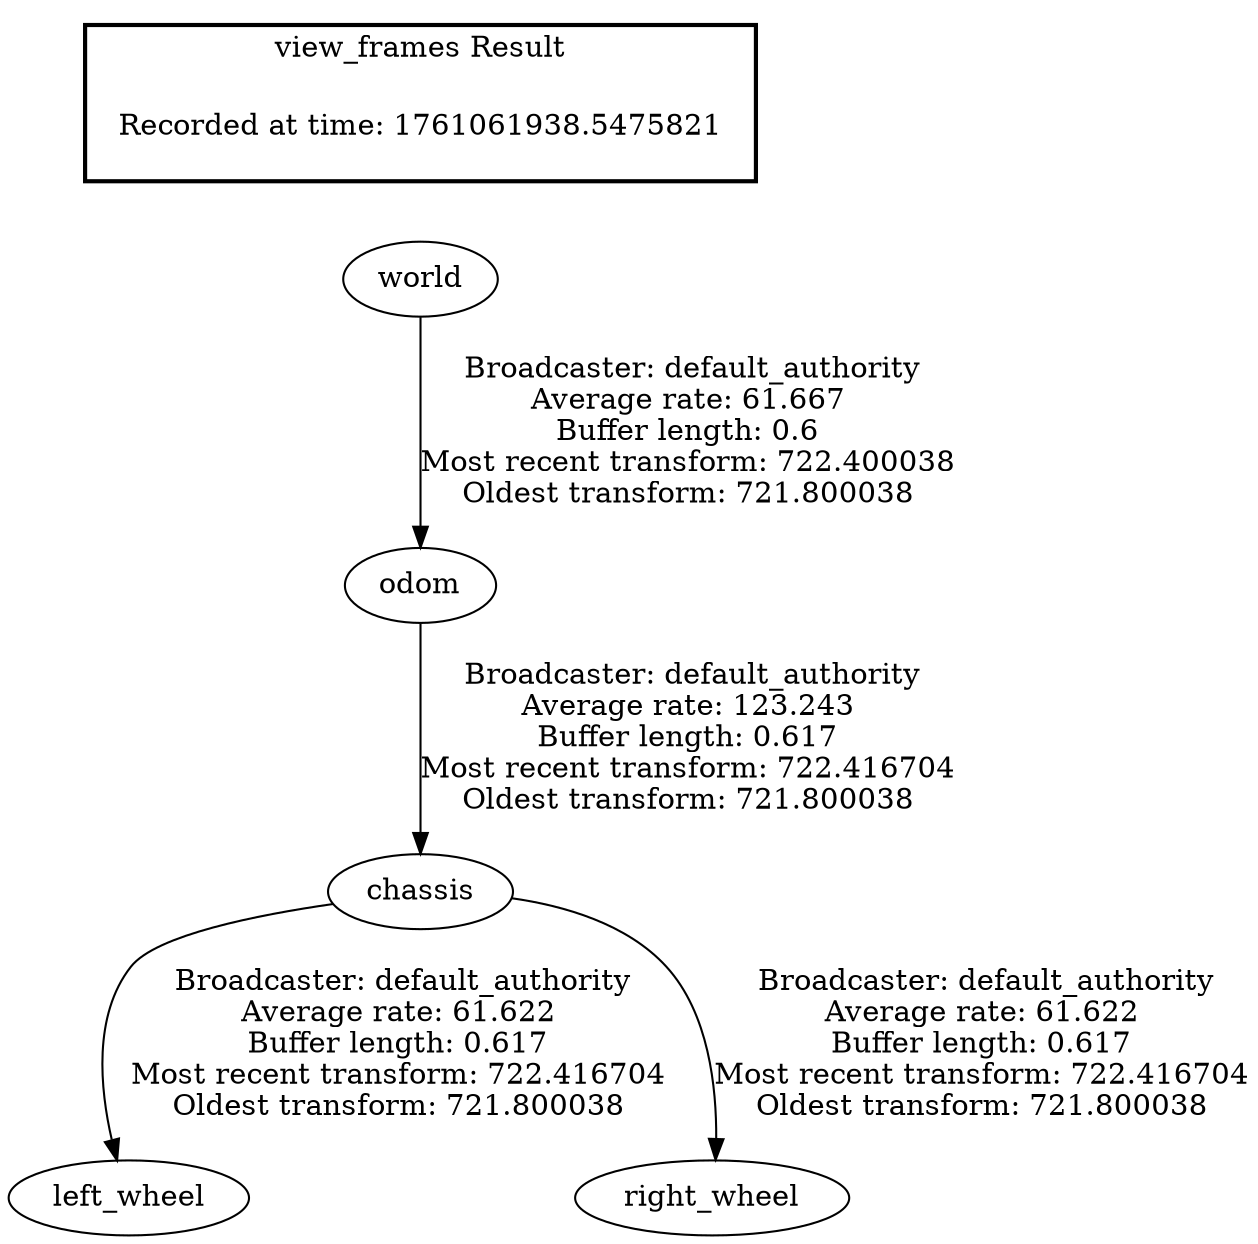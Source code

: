 digraph G {
"odom" -> "chassis"[label=" Broadcaster: default_authority\nAverage rate: 123.243\nBuffer length: 0.617\nMost recent transform: 722.416704\nOldest transform: 721.800038\n"];
"world" -> "odom"[label=" Broadcaster: default_authority\nAverage rate: 61.667\nBuffer length: 0.6\nMost recent transform: 722.400038\nOldest transform: 721.800038\n"];
"chassis" -> "left_wheel"[label=" Broadcaster: default_authority\nAverage rate: 61.622\nBuffer length: 0.617\nMost recent transform: 722.416704\nOldest transform: 721.800038\n"];
"chassis" -> "right_wheel"[label=" Broadcaster: default_authority\nAverage rate: 61.622\nBuffer length: 0.617\nMost recent transform: 722.416704\nOldest transform: 721.800038\n"];
edge [style=invis];
 subgraph cluster_legend { style=bold; color=black; label ="view_frames Result";
"Recorded at time: 1761061938.5475821"[ shape=plaintext ] ;
}->"world";
}